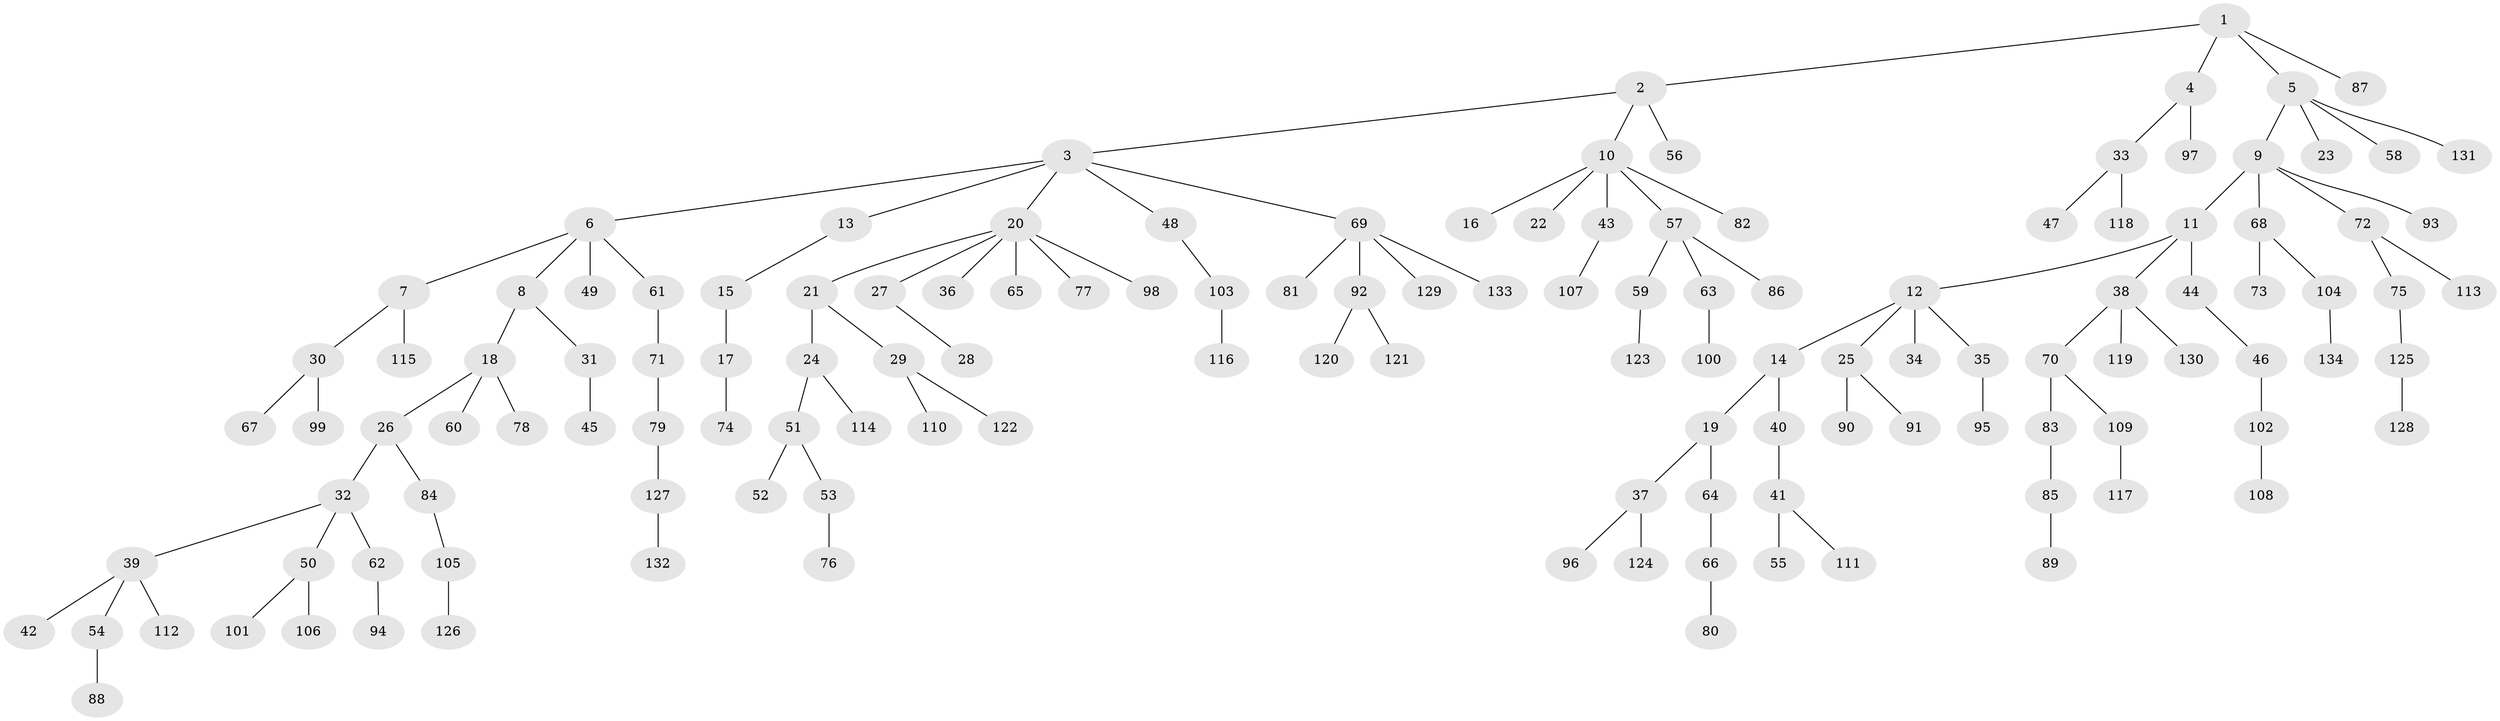 // Generated by graph-tools (version 1.1) at 2025/36/03/09/25 02:36:49]
// undirected, 134 vertices, 133 edges
graph export_dot {
graph [start="1"]
  node [color=gray90,style=filled];
  1;
  2;
  3;
  4;
  5;
  6;
  7;
  8;
  9;
  10;
  11;
  12;
  13;
  14;
  15;
  16;
  17;
  18;
  19;
  20;
  21;
  22;
  23;
  24;
  25;
  26;
  27;
  28;
  29;
  30;
  31;
  32;
  33;
  34;
  35;
  36;
  37;
  38;
  39;
  40;
  41;
  42;
  43;
  44;
  45;
  46;
  47;
  48;
  49;
  50;
  51;
  52;
  53;
  54;
  55;
  56;
  57;
  58;
  59;
  60;
  61;
  62;
  63;
  64;
  65;
  66;
  67;
  68;
  69;
  70;
  71;
  72;
  73;
  74;
  75;
  76;
  77;
  78;
  79;
  80;
  81;
  82;
  83;
  84;
  85;
  86;
  87;
  88;
  89;
  90;
  91;
  92;
  93;
  94;
  95;
  96;
  97;
  98;
  99;
  100;
  101;
  102;
  103;
  104;
  105;
  106;
  107;
  108;
  109;
  110;
  111;
  112;
  113;
  114;
  115;
  116;
  117;
  118;
  119;
  120;
  121;
  122;
  123;
  124;
  125;
  126;
  127;
  128;
  129;
  130;
  131;
  132;
  133;
  134;
  1 -- 2;
  1 -- 4;
  1 -- 5;
  1 -- 87;
  2 -- 3;
  2 -- 10;
  2 -- 56;
  3 -- 6;
  3 -- 13;
  3 -- 20;
  3 -- 48;
  3 -- 69;
  4 -- 33;
  4 -- 97;
  5 -- 9;
  5 -- 23;
  5 -- 58;
  5 -- 131;
  6 -- 7;
  6 -- 8;
  6 -- 49;
  6 -- 61;
  7 -- 30;
  7 -- 115;
  8 -- 18;
  8 -- 31;
  9 -- 11;
  9 -- 68;
  9 -- 72;
  9 -- 93;
  10 -- 16;
  10 -- 22;
  10 -- 43;
  10 -- 57;
  10 -- 82;
  11 -- 12;
  11 -- 38;
  11 -- 44;
  12 -- 14;
  12 -- 25;
  12 -- 34;
  12 -- 35;
  13 -- 15;
  14 -- 19;
  14 -- 40;
  15 -- 17;
  17 -- 74;
  18 -- 26;
  18 -- 60;
  18 -- 78;
  19 -- 37;
  19 -- 64;
  20 -- 21;
  20 -- 27;
  20 -- 36;
  20 -- 65;
  20 -- 77;
  20 -- 98;
  21 -- 24;
  21 -- 29;
  24 -- 51;
  24 -- 114;
  25 -- 90;
  25 -- 91;
  26 -- 32;
  26 -- 84;
  27 -- 28;
  29 -- 110;
  29 -- 122;
  30 -- 67;
  30 -- 99;
  31 -- 45;
  32 -- 39;
  32 -- 50;
  32 -- 62;
  33 -- 47;
  33 -- 118;
  35 -- 95;
  37 -- 96;
  37 -- 124;
  38 -- 70;
  38 -- 119;
  38 -- 130;
  39 -- 42;
  39 -- 54;
  39 -- 112;
  40 -- 41;
  41 -- 55;
  41 -- 111;
  43 -- 107;
  44 -- 46;
  46 -- 102;
  48 -- 103;
  50 -- 101;
  50 -- 106;
  51 -- 52;
  51 -- 53;
  53 -- 76;
  54 -- 88;
  57 -- 59;
  57 -- 63;
  57 -- 86;
  59 -- 123;
  61 -- 71;
  62 -- 94;
  63 -- 100;
  64 -- 66;
  66 -- 80;
  68 -- 73;
  68 -- 104;
  69 -- 81;
  69 -- 92;
  69 -- 129;
  69 -- 133;
  70 -- 83;
  70 -- 109;
  71 -- 79;
  72 -- 75;
  72 -- 113;
  75 -- 125;
  79 -- 127;
  83 -- 85;
  84 -- 105;
  85 -- 89;
  92 -- 120;
  92 -- 121;
  102 -- 108;
  103 -- 116;
  104 -- 134;
  105 -- 126;
  109 -- 117;
  125 -- 128;
  127 -- 132;
}
